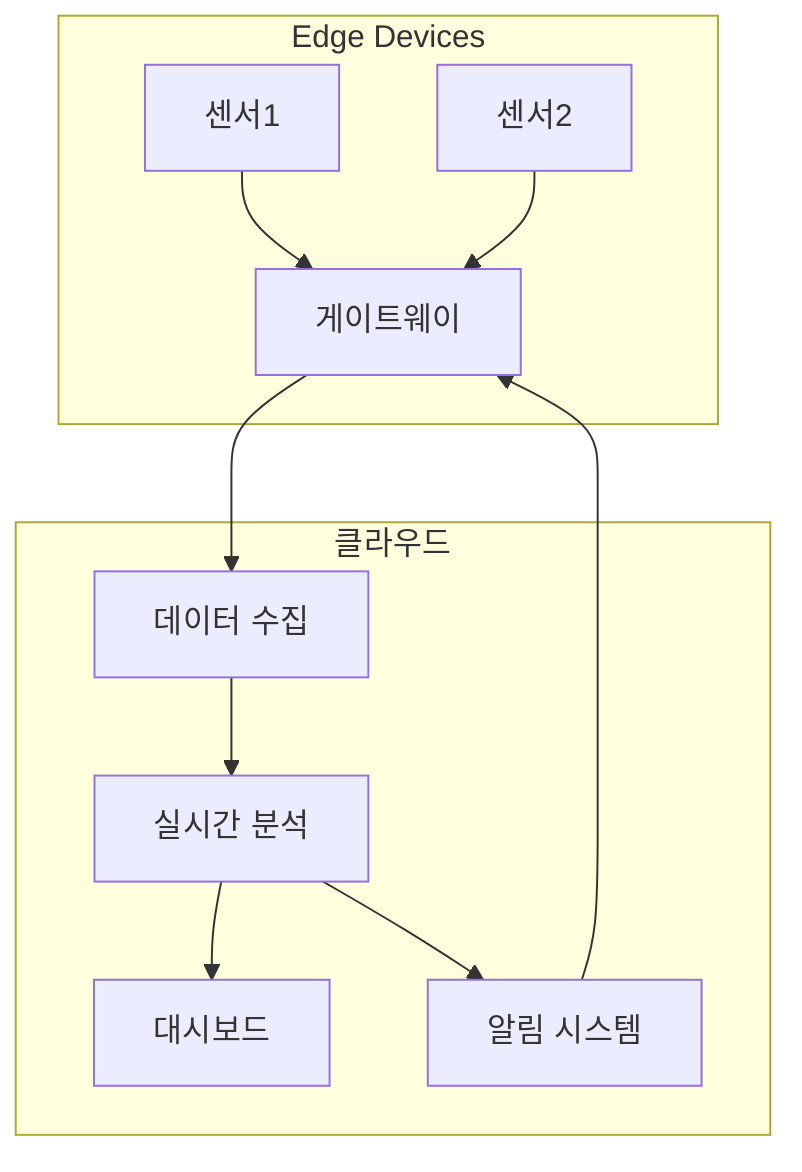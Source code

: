 flowchart TD
    subgraph EDGE["Edge Devices"]
        E1["센서1"]
        E2["센서2"]
        E3["게이트웨이"]
    end
    subgraph CLOUD["클라우드"]
        C1["데이터 수집"]
        C2["실시간 분석"]
        C3["대시보드"]
        C4["알림 시스템"]
    end

    E1 --> E3
    E2 --> E3
    E3 --> C1
    C1 --> C2
    C2 --> C3 & C4
    C4 --> E3